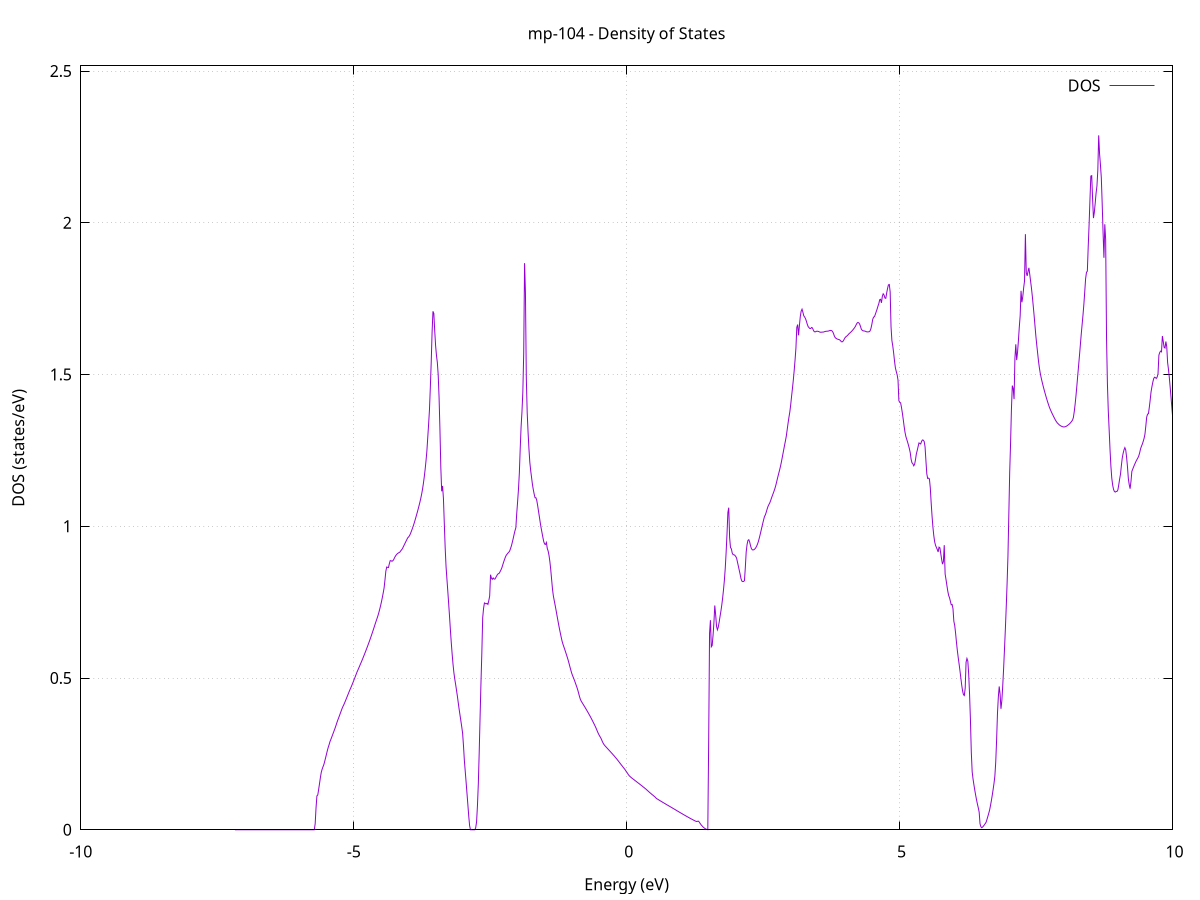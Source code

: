 set title 'mp-104 - Density of States'
set xlabel 'Energy (eV)'
set ylabel 'DOS (states/eV)'
set grid
set xrange [-10:10]
set yrange [0:2.517]
set xzeroaxis lt -1
set terminal png size 800,600
set output 'mp-104_dos_gnuplot.png'
plot '-' using 1:2 with lines title 'DOS'
-7.176800 0.000000
-7.160800 0.000000
-7.144800 0.000000
-7.128800 0.000000
-7.112900 0.000000
-7.096900 0.000000
-7.080900 0.000000
-7.064900 0.000000
-7.048900 0.000000
-7.032900 0.000000
-7.016900 0.000000
-7.001000 0.000000
-6.985000 0.000000
-6.969000 0.000000
-6.953000 0.000000
-6.937000 0.000000
-6.921000 0.000000
-6.905100 0.000000
-6.889100 0.000000
-6.873100 0.000000
-6.857100 0.000000
-6.841100 0.000000
-6.825100 0.000000
-6.809100 0.000000
-6.793200 0.000000
-6.777200 0.000000
-6.761200 0.000000
-6.745200 0.000000
-6.729200 0.000000
-6.713200 0.000000
-6.697300 0.000000
-6.681300 0.000000
-6.665300 0.000000
-6.649300 0.000000
-6.633300 0.000000
-6.617300 0.000000
-6.601300 0.000000
-6.585400 0.000000
-6.569400 0.000000
-6.553400 0.000000
-6.537400 0.000000
-6.521400 0.000000
-6.505400 0.000000
-6.489500 0.000000
-6.473500 0.000000
-6.457500 0.000000
-6.441500 0.000000
-6.425500 0.000000
-6.409500 0.000000
-6.393500 0.000000
-6.377600 0.000000
-6.361600 0.000000
-6.345600 0.000000
-6.329600 0.000000
-6.313600 0.000000
-6.297600 0.000000
-6.281700 0.000000
-6.265700 0.000000
-6.249700 0.000000
-6.233700 0.000000
-6.217700 0.000000
-6.201700 0.000000
-6.185800 0.000000
-6.169800 0.000000
-6.153800 0.000000
-6.137800 0.000000
-6.121800 0.000000
-6.105800 0.000000
-6.089800 0.000000
-6.073900 0.000000
-6.057900 0.000000
-6.041900 0.000000
-6.025900 0.000000
-6.009900 0.000000
-5.993900 0.000000
-5.978000 0.000000
-5.962000 0.000000
-5.946000 0.000000
-5.930000 0.000000
-5.914000 0.000000
-5.898000 0.000000
-5.882000 0.000000
-5.866100 0.000000
-5.850100 0.000000
-5.834100 0.000000
-5.818100 0.000000
-5.802100 0.000000
-5.786100 0.000000
-5.770200 0.000000
-5.754200 0.000000
-5.738200 0.000000
-5.722200 0.000100
-5.706200 0.019800
-5.690200 0.072600
-5.674200 0.111600
-5.658300 0.114900
-5.642300 0.133100
-5.626300 0.152400
-5.610300 0.172500
-5.594300 0.189400
-5.578300 0.199700
-5.562400 0.207800
-5.546400 0.215300
-5.530400 0.226200
-5.514400 0.237800
-5.498400 0.249600
-5.482400 0.261500
-5.466400 0.271900
-5.450500 0.280700
-5.434500 0.290900
-5.418500 0.297900
-5.402500 0.305400
-5.386500 0.313200
-5.370500 0.320900
-5.354600 0.328500
-5.338600 0.336400
-5.322600 0.344900
-5.306600 0.353900
-5.290600 0.362000
-5.274600 0.369500
-5.258700 0.377300
-5.242700 0.385200
-5.226700 0.393000
-5.210700 0.400700
-5.194700 0.407300
-5.178700 0.413200
-5.162700 0.419900
-5.146800 0.426900
-5.130800 0.434100
-5.114800 0.441200
-5.098800 0.448400
-5.082800 0.455600
-5.066800 0.462500
-5.050900 0.469000
-5.034900 0.475700
-5.018900 0.482900
-5.002900 0.490100
-4.986900 0.497500
-4.970900 0.505000
-4.954900 0.512500
-4.939000 0.520000
-4.923000 0.526400
-4.907000 0.533200
-4.891000 0.540000
-4.875000 0.546700
-4.859000 0.553400
-4.843100 0.560300
-4.827100 0.567400
-4.811100 0.574600
-4.795100 0.581900
-4.779100 0.589300
-4.763100 0.596800
-4.747100 0.604400
-4.731200 0.612200
-4.715200 0.620100
-4.699200 0.628200
-4.683200 0.636500
-4.667200 0.644900
-4.651200 0.653500
-4.635300 0.662300
-4.619300 0.671200
-4.603300 0.680200
-4.587300 0.688700
-4.571300 0.697100
-4.555300 0.705900
-4.539300 0.716000
-4.523400 0.727100
-4.507400 0.738700
-4.491400 0.751500
-4.475400 0.765600
-4.459400 0.780700
-4.443400 0.797000
-4.427500 0.823100
-4.411500 0.851900
-4.395500 0.865800
-4.379500 0.864600
-4.363500 0.864000
-4.347500 0.876700
-4.331500 0.886700
-4.315600 0.886500
-4.299600 0.884700
-4.283600 0.886400
-4.267600 0.890300
-4.251600 0.896500
-4.235600 0.901800
-4.219700 0.905900
-4.203700 0.909000
-4.187700 0.911400
-4.171700 0.913200
-4.155700 0.914600
-4.139700 0.918800
-4.123800 0.922400
-4.107800 0.926100
-4.091800 0.932300
-4.075800 0.938200
-4.059800 0.944100
-4.043800 0.950000
-4.027800 0.955800
-4.011900 0.961700
-3.995900 0.964600
-3.979900 0.968600
-3.963900 0.974300
-3.947900 0.981700
-3.931900 0.989300
-3.916000 0.997500
-3.900000 1.006100
-3.884000 1.015400
-3.868000 1.025300
-3.852000 1.035400
-3.836000 1.045700
-3.820000 1.056300
-3.804100 1.067500
-3.788100 1.079100
-3.772100 1.091500
-3.756100 1.105500
-3.740100 1.121600
-3.724100 1.140400
-3.708200 1.162000
-3.692200 1.186600
-3.676200 1.214800
-3.660200 1.246800
-3.644200 1.291200
-3.628200 1.335500
-3.612200 1.384400
-3.596300 1.458600
-3.580300 1.540100
-3.564300 1.639200
-3.548300 1.708300
-3.532300 1.701200
-3.516300 1.644800
-3.500400 1.596600
-3.484400 1.563600
-3.468400 1.540100
-3.452400 1.499400
-3.436400 1.424700
-3.420400 1.318900
-3.404400 1.194400
-3.388500 1.115300
-3.372500 1.132900
-3.356500 1.092100
-3.340500 1.009700
-3.324500 0.929000
-3.308500 0.867300
-3.292600 0.826500
-3.276600 0.786600
-3.260600 0.745400
-3.244600 0.702700
-3.228600 0.657700
-3.212600 0.616100
-3.196600 0.578600
-3.180700 0.545400
-3.164700 0.517500
-3.148700 0.496600
-3.132700 0.478500
-3.116700 0.459600
-3.100700 0.440000
-3.084800 0.418200
-3.068800 0.397300
-3.052800 0.377800
-3.036800 0.358700
-3.020800 0.339000
-3.004800 0.317500
-2.988900 0.276300
-2.972900 0.228400
-2.956900 0.192700
-2.940900 0.156600
-2.924900 0.119900
-2.908900 0.082800
-2.892900 0.045200
-2.877000 0.013500
-2.861000 0.000000
-2.845000 0.000000
-2.829000 0.000000
-2.813000 0.000000
-2.797000 0.000000
-2.781100 0.000000
-2.765100 0.006900
-2.749100 0.026300
-2.733100 0.079800
-2.717100 0.151800
-2.701100 0.255100
-2.685100 0.370800
-2.669200 0.481900
-2.653200 0.580800
-2.637200 0.698700
-2.621200 0.729600
-2.605200 0.747400
-2.589200 0.745700
-2.573300 0.744400
-2.557300 0.746000
-2.541300 0.742600
-2.525300 0.755100
-2.509300 0.770200
-2.493300 0.840400
-2.477300 0.829100
-2.461400 0.825300
-2.445400 0.829800
-2.429400 0.826300
-2.413400 0.825800
-2.397400 0.831000
-2.381400 0.836400
-2.365500 0.841400
-2.349500 0.843900
-2.333500 0.845400
-2.317500 0.851000
-2.301500 0.856700
-2.285500 0.863500
-2.269500 0.873000
-2.253600 0.882000
-2.237600 0.890400
-2.221600 0.898400
-2.205600 0.904600
-2.189600 0.908300
-2.173600 0.911800
-2.157700 0.914600
-2.141700 0.919200
-2.125700 0.927600
-2.109700 0.936400
-2.093700 0.948000
-2.077700 0.960200
-2.061800 0.973400
-2.045800 0.985200
-2.029800 0.995100
-2.013800 1.041800
-1.997800 1.080300
-1.981800 1.121600
-1.965800 1.175300
-1.949900 1.255000
-1.933900 1.327200
-1.917900 1.376300
-1.901900 1.442200
-1.885900 1.568000
-1.869900 1.867100
-1.854000 1.769400
-1.838000 1.488400
-1.822000 1.374600
-1.806000 1.310600
-1.790000 1.255600
-1.774000 1.211200
-1.758000 1.183700
-1.742100 1.161100
-1.726100 1.138000
-1.710100 1.120800
-1.694100 1.106000
-1.678100 1.094200
-1.662100 1.094000
-1.646200 1.085000
-1.630200 1.068100
-1.614200 1.049200
-1.598200 1.030500
-1.582200 1.011100
-1.566200 0.994000
-1.550200 0.978400
-1.534300 0.963300
-1.518300 0.949100
-1.502300 0.941400
-1.486300 0.940300
-1.470300 0.946700
-1.454300 0.927200
-1.438400 0.918600
-1.422400 0.904200
-1.406400 0.883600
-1.390400 0.856800
-1.374400 0.824600
-1.358400 0.792600
-1.342400 0.770400
-1.326500 0.755200
-1.310500 0.740300
-1.294500 0.724900
-1.278500 0.708500
-1.262500 0.692600
-1.246500 0.676700
-1.230600 0.661900
-1.214600 0.647800
-1.198600 0.634200
-1.182600 0.621300
-1.166600 0.611400
-1.150600 0.603000
-1.134600 0.594500
-1.118700 0.585900
-1.102700 0.577000
-1.086700 0.567900
-1.070700 0.558400
-1.054700 0.547700
-1.038700 0.536600
-1.022800 0.526200
-1.006800 0.516100
-0.990800 0.508100
-0.974800 0.500900
-0.958800 0.493600
-0.942800 0.485700
-0.926900 0.477500
-0.910900 0.469300
-0.894900 0.460200
-0.878900 0.449300
-0.862900 0.438500
-0.846900 0.429300
-0.830900 0.423500
-0.815000 0.418800
-0.799000 0.414100
-0.783000 0.409400
-0.767000 0.404700
-0.751000 0.399900
-0.735000 0.395100
-0.719100 0.390100
-0.703100 0.385100
-0.687100 0.379900
-0.671100 0.374800
-0.655100 0.369400
-0.639100 0.363900
-0.623100 0.358200
-0.607200 0.352500
-0.591200 0.346700
-0.575200 0.340700
-0.559200 0.334400
-0.543200 0.327400
-0.527200 0.320500
-0.511300 0.314400
-0.495300 0.309100
-0.479300 0.304200
-0.463300 0.298900
-0.447300 0.291600
-0.431300 0.285700
-0.415300 0.280900
-0.399400 0.277300
-0.383400 0.274100
-0.367400 0.271000
-0.351400 0.267900
-0.335400 0.264700
-0.319400 0.261600
-0.303500 0.258500
-0.287500 0.255300
-0.271500 0.252100
-0.255500 0.248900
-0.239500 0.245600
-0.223500 0.242300
-0.207500 0.238900
-0.191600 0.235500
-0.175600 0.232000
-0.159600 0.228300
-0.143600 0.224600
-0.127600 0.220800
-0.111600 0.217100
-0.095700 0.213400
-0.079700 0.209700
-0.063700 0.206000
-0.047700 0.202400
-0.031700 0.198700
-0.015700 0.194300
0.000200 0.190200
0.016200 0.186400
0.032200 0.181300
0.048200 0.178000
0.064200 0.175200
0.080200 0.172600
0.096200 0.170300
0.112100 0.168100
0.128100 0.165800
0.144100 0.163600
0.160100 0.161400
0.176100 0.159200
0.192100 0.156900
0.208000 0.154700
0.224000 0.152500
0.240000 0.150300
0.256000 0.148000
0.272000 0.145800
0.288000 0.143500
0.304000 0.141200
0.319900 0.138900
0.335900 0.136600
0.351900 0.134200
0.367900 0.131600
0.383900 0.129000
0.399900 0.126400
0.415800 0.123800
0.431800 0.121300
0.447800 0.118900
0.463800 0.116400
0.479800 0.114100
0.495800 0.111700
0.511800 0.109400
0.527700 0.106700
0.543700 0.103400
0.559700 0.101600
0.575700 0.099900
0.591700 0.098100
0.607700 0.096300
0.623600 0.094600
0.639600 0.092800
0.655600 0.091100
0.671600 0.089400
0.687600 0.087700
0.703600 0.086000
0.719600 0.084300
0.735500 0.082600
0.751500 0.080900
0.767500 0.079200
0.783500 0.077600
0.799500 0.075900
0.815500 0.074200
0.831400 0.072500
0.847400 0.070800
0.863400 0.069100
0.879400 0.067400
0.895400 0.065700
0.911400 0.064000
0.927400 0.062200
0.943300 0.060500
0.959300 0.058800
0.975300 0.057100
0.991300 0.055400
1.007300 0.053800
1.023300 0.052100
1.039200 0.050400
1.055200 0.048700
1.071200 0.047100
1.087200 0.045400
1.103200 0.043800
1.119200 0.042200
1.135100 0.040600
1.151100 0.039000
1.167100 0.037400
1.183100 0.035900
1.199100 0.034300
1.215100 0.032800
1.231100 0.031300
1.247000 0.029900
1.263000 0.028400
1.279000 0.027300
1.295000 0.027700
1.311000 0.028600
1.327000 0.026200
1.342900 0.021800
1.358900 0.017700
1.374900 0.014100
1.390900 0.010900
1.406900 0.008100
1.422900 0.005700
1.438900 0.003800
1.454800 0.002200
1.470800 0.001100
1.486800 0.000300
1.502800 0.292400
1.518800 0.647200
1.534800 0.690600
1.550700 0.602800
1.566700 0.607100
1.582700 0.640000
1.598700 0.682500
1.614700 0.739000
1.630700 0.708400
1.646700 0.670600
1.662600 0.658800
1.678600 0.667900
1.694600 0.683900
1.710600 0.702400
1.726600 0.720100
1.742600 0.740300
1.758500 0.763600
1.774500 0.790800
1.790500 0.822200
1.806500 0.861700
1.822500 0.913900
1.838500 0.974400
1.854500 1.045000
1.870400 1.061300
1.886400 0.963200
1.902400 0.930200
1.918400 0.925700
1.934400 0.911800
1.950400 0.906400
1.966300 0.906200
1.982300 0.904300
1.998300 0.900600
2.014300 0.895100
2.030300 0.882000
2.046300 0.868800
2.062300 0.855600
2.078200 0.842500
2.094200 0.828000
2.110200 0.819600
2.126200 0.817700
2.142200 0.818200
2.158200 0.820800
2.174100 0.863900
2.190100 0.915500
2.206100 0.940000
2.222100 0.953400
2.238100 0.955800
2.254100 0.947900
2.270000 0.935500
2.286000 0.926400
2.302000 0.922400
2.318000 0.922000
2.334000 0.923100
2.350000 0.925500
2.366000 0.929400
2.381900 0.934700
2.397900 0.941600
2.413900 0.950200
2.429900 0.961200
2.445900 0.972900
2.461900 0.985000
2.477800 0.997500
2.493800 1.009700
2.509800 1.021500
2.525800 1.032400
2.541800 1.037800
2.557800 1.046700
2.573800 1.056700
2.589700 1.065400
2.605700 1.071500
2.621700 1.077100
2.637700 1.084400
2.653700 1.093200
2.669700 1.101000
2.685600 1.108700
2.701600 1.116600
2.717600 1.125300
2.733600 1.135600
2.749600 1.147400
2.765600 1.159700
2.781600 1.171000
2.797500 1.182200
2.813500 1.193900
2.829500 1.206900
2.845500 1.221700
2.861500 1.237000
2.877500 1.252100
2.893400 1.267400
2.909400 1.281800
2.925400 1.297600
2.941400 1.318800
2.957400 1.339900
2.973400 1.359300
2.989400 1.376800
3.005300 1.400300
3.021300 1.427800
3.037300 1.453800
3.053300 1.481600
3.069300 1.513000
3.085300 1.547800
3.101200 1.586800
3.117200 1.655600
3.133200 1.664700
3.149200 1.629300
3.165200 1.661200
3.181200 1.691200
3.197100 1.708800
3.213100 1.715400
3.229100 1.705100
3.245100 1.693600
3.261100 1.689400
3.277100 1.684000
3.293100 1.675600
3.309000 1.665700
3.325000 1.658000
3.341000 1.654400
3.357000 1.651600
3.373000 1.652000
3.389000 1.655100
3.404900 1.653200
3.420900 1.645900
3.436900 1.641300
3.452900 1.640400
3.468900 1.641800
3.484900 1.642800
3.500900 1.642500
3.516800 1.641900
3.532800 1.640300
3.548800 1.639400
3.564800 1.639400
3.580800 1.639800
3.596800 1.639800
3.612700 1.640300
3.628700 1.641500
3.644700 1.642200
3.660700 1.642700
3.676700 1.642800
3.692700 1.643100
3.708700 1.644000
3.724600 1.645200
3.740600 1.645200
3.756600 1.644500
3.772600 1.641800
3.788600 1.635700
3.804600 1.627200
3.820500 1.621700
3.836500 1.619300
3.852500 1.617300
3.868500 1.616300
3.884500 1.615500
3.900500 1.614400
3.916500 1.612100
3.932400 1.608200
3.948400 1.607600
3.964400 1.609800
3.980400 1.614400
3.996400 1.620100
4.012400 1.623800
4.028300 1.626000
4.044300 1.628300
4.060300 1.631600
4.076300 1.635000
4.092300 1.637300
4.108300 1.639900
4.124300 1.642900
4.140200 1.646100
4.156200 1.649900
4.172200 1.653500
4.188200 1.657800
4.204200 1.663800
4.220200 1.669200
4.236100 1.671700
4.252100 1.670400
4.268100 1.666500
4.284100 1.658500
4.300100 1.649100
4.316100 1.645700
4.332000 1.644100
4.348000 1.643400
4.364000 1.643300
4.380000 1.642000
4.396000 1.640700
4.412000 1.640500
4.428000 1.640600
4.443900 1.641000
4.459900 1.643800
4.475900 1.651900
4.491900 1.665200
4.507900 1.681400
4.523900 1.689200
4.539800 1.690500
4.555800 1.698400
4.571800 1.706900
4.587800 1.715300
4.603800 1.725100
4.619800 1.733500
4.635800 1.746600
4.651700 1.747800
4.667700 1.736200
4.683700 1.757100
4.699700 1.766000
4.715700 1.761900
4.731700 1.751900
4.747600 1.751100
4.763600 1.768400
4.779600 1.783400
4.795600 1.795400
4.811600 1.796700
4.827600 1.772500
4.843600 1.656900
4.859500 1.611800
4.875500 1.594000
4.891500 1.571100
4.907500 1.544200
4.923500 1.521900
4.939500 1.509900
4.955400 1.499200
4.971400 1.481900
4.987400 1.413500
5.003400 1.408700
5.019400 1.406600
5.035400 1.391100
5.051400 1.372700
5.067300 1.352100
5.083300 1.329600
5.099300 1.310100
5.115300 1.295900
5.131300 1.286500
5.147300 1.277200
5.163200 1.267100
5.179200 1.256000
5.195200 1.242700
5.211200 1.221000
5.227200 1.209100
5.243200 1.206300
5.259100 1.199300
5.275100 1.203700
5.291100 1.218800
5.307100 1.238100
5.323100 1.249600
5.339100 1.262300
5.355100 1.274600
5.371000 1.273100
5.387000 1.271100
5.403000 1.279900
5.419000 1.284400
5.435000 1.283600
5.451000 1.279300
5.466900 1.261800
5.482900 1.215600
5.498900 1.172800
5.514900 1.157500
5.530900 1.158700
5.546900 1.156100
5.562900 1.126500
5.578800 1.077400
5.594800 1.034200
5.610800 0.997400
5.626800 0.969300
5.642800 0.948900
5.658800 0.937300
5.674700 0.930200
5.690700 0.923500
5.706700 0.915300
5.722700 0.931300
5.738700 0.929100
5.754700 0.910100
5.770700 0.890500
5.786600 0.875200
5.802600 0.883400
5.818600 0.937800
5.834600 0.842700
5.850600 0.824800
5.866600 0.805600
5.882500 0.787000
5.898500 0.772500
5.914500 0.764800
5.930500 0.753200
5.946500 0.741400
5.962500 0.742300
5.978500 0.728700
5.994400 0.686900
6.010400 0.673200
6.026400 0.647800
6.042400 0.617500
6.058400 0.590600
6.074400 0.567500
6.090300 0.546500
6.106300 0.524200
6.122300 0.500500
6.138300 0.476700
6.154300 0.457800
6.170300 0.445200
6.186300 0.442400
6.202200 0.466700
6.218200 0.552000
6.234200 0.564500
6.250200 0.556100
6.266200 0.513200
6.282200 0.446900
6.298100 0.363000
6.314100 0.255400
6.330100 0.190800
6.346100 0.167100
6.362100 0.148100
6.378100 0.130300
6.394000 0.113900
6.410000 0.098700
6.426000 0.084900
6.442000 0.072300
6.458000 0.058300
6.474000 0.019700
6.490000 0.010000
6.505900 0.006800
6.521900 0.009200
6.537900 0.012500
6.553900 0.016300
6.569900 0.020500
6.585900 0.025100
6.601800 0.034500
6.617800 0.044300
6.633800 0.054400
6.649800 0.065300
6.665800 0.080000
6.681800 0.096100
6.697800 0.113600
6.713700 0.132400
6.729700 0.152700
6.745700 0.176900
6.761700 0.223000
6.777700 0.295900
6.793700 0.384300
6.809600 0.438100
6.825600 0.472200
6.841600 0.446500
6.857600 0.398500
6.873600 0.425700
6.889600 0.473400
6.905600 0.529000
6.921500 0.592400
6.937500 0.658700
6.953500 0.730800
6.969500 0.809800
6.985500 0.901700
7.001500 1.038300
7.017400 1.177900
7.033400 1.272400
7.049400 1.386100
7.065400 1.463500
7.081400 1.454500
7.097400 1.419200
7.113400 1.554200
7.129300 1.599700
7.145300 1.547500
7.161300 1.574000
7.177300 1.611900
7.193300 1.656300
7.209300 1.693500
7.225200 1.775800
7.241200 1.738000
7.257200 1.756400
7.273200 1.785400
7.289200 1.808200
7.305200 1.962600
7.321200 1.835100
7.337100 1.825000
7.353100 1.839500
7.369100 1.851600
7.385100 1.829900
7.401100 1.806500
7.417100 1.783300
7.433000 1.756100
7.449000 1.725600
7.465000 1.694100
7.481000 1.660200
7.497000 1.626600
7.513000 1.597900
7.528900 1.571400
7.544900 1.544700
7.560900 1.522400
7.576900 1.504700
7.592900 1.490400
7.608900 1.477700
7.624900 1.465900
7.640800 1.454800
7.656800 1.444000
7.672800 1.433700
7.688800 1.423600
7.704800 1.414200
7.720800 1.405100
7.736700 1.396400
7.752700 1.388700
7.768700 1.381900
7.784700 1.375500
7.800700 1.369300
7.816700 1.363500
7.832700 1.357800
7.848600 1.352100
7.864600 1.347100
7.880600 1.342800
7.896600 1.339300
7.912600 1.336500
7.928600 1.333800
7.944500 1.331700
7.960500 1.330000
7.976500 1.328800
7.992500 1.327700
8.008500 1.327300
8.024500 1.327500
8.040500 1.328300
8.056400 1.329800
8.072400 1.331600
8.088400 1.333800
8.104400 1.336200
8.120400 1.338900
8.136400 1.342100
8.152300 1.345700
8.168300 1.349800
8.184300 1.358400
8.200300 1.378200
8.216300 1.402500
8.232300 1.431100
8.248300 1.463500
8.264200 1.497300
8.280200 1.530100
8.296200 1.563600
8.312200 1.598200
8.328200 1.632900
8.344200 1.664600
8.360100 1.695700
8.376100 1.730900
8.392100 1.772100
8.408100 1.815600
8.424100 1.836700
8.440100 1.840600
8.456000 1.921200
8.472000 1.993800
8.488000 2.076200
8.504000 2.153900
8.520000 2.155300
8.536000 2.080200
8.552000 2.015500
8.567900 2.034200
8.583900 2.064500
8.599900 2.097200
8.615900 2.121300
8.631900 2.172800
8.647900 2.288100
8.663800 2.227700
8.679800 2.191500
8.695800 2.148700
8.711800 2.064200
8.727800 1.969800
8.743800 1.884700
8.759800 1.995300
8.775700 1.944400
8.791700 1.618000
8.807700 1.469300
8.823700 1.380400
8.839700 1.316900
8.855700 1.252000
8.871600 1.197900
8.887600 1.158800
8.903600 1.136000
8.919600 1.121800
8.935600 1.114600
8.951600 1.112700
8.967600 1.114700
8.983500 1.115000
8.999500 1.119900
9.015500 1.136700
9.031500 1.155600
9.047500 1.171800
9.063500 1.200300
9.079400 1.224800
9.095400 1.240200
9.111400 1.251700
9.127400 1.259100
9.143400 1.251300
9.159400 1.227000
9.175400 1.195700
9.191300 1.156600
9.207300 1.137100
9.223300 1.123800
9.239300 1.147800
9.255300 1.180800
9.271300 1.188200
9.287200 1.195500
9.303200 1.202500
9.319200 1.209100
9.335200 1.215300
9.351200 1.220700
9.367200 1.225800
9.383200 1.232500
9.399100 1.242700
9.415100 1.255400
9.431100 1.263600
9.447100 1.270600
9.463100 1.279500
9.479100 1.289500
9.495000 1.303000
9.511000 1.329900
9.527000 1.359300
9.543000 1.369500
9.559000 1.370800
9.575000 1.391600
9.590900 1.415900
9.606900 1.442700
9.622900 1.459600
9.638900 1.474300
9.654900 1.486500
9.670900 1.491200
9.686900 1.489700
9.702800 1.487200
9.718800 1.491500
9.734800 1.502500
9.750800 1.563900
9.766800 1.573000
9.782800 1.577200
9.798700 1.574900
9.814700 1.626800
9.830700 1.609000
9.846700 1.589400
9.862700 1.587200
9.878700 1.608800
9.894700 1.591800
9.910600 1.539400
9.926600 1.516500
9.942600 1.488500
9.958600 1.455900
9.974600 1.421700
9.990600 1.386200
10.006500 1.352300
10.022500 1.318800
10.038500 1.284900
10.054500 1.255500
10.070500 1.229900
10.086500 1.205500
10.102500 1.182000
10.118400 1.159200
10.134400 1.138600
10.150400 1.119500
10.166400 1.094900
10.182400 1.080900
10.198400 1.067600
10.214300 1.054200
10.230300 1.041100
10.246300 1.025500
10.262300 1.010200
10.278300 0.993600
10.294300 0.977400
10.310300 0.963300
10.326200 0.951100
10.342200 0.940300
10.358200 0.929800
10.374200 0.920500
10.390200 0.912100
10.406200 0.904000
10.422100 0.895900
10.438100 0.887500
10.454100 0.879000
10.470100 0.870700
10.486100 0.862700
10.502100 0.855000
10.518000 0.847700
10.534000 0.840000
10.550000 0.833200
10.566000 0.832500
10.582000 0.839100
10.598000 0.852600
10.614000 0.873100
10.629900 0.901200
10.645900 0.937100
10.661900 0.970600
10.677900 1.001200
10.693900 1.042000
10.709900 1.088400
10.725800 1.139500
10.741800 1.189800
10.757800 1.253900
10.773800 1.389000
10.789800 1.502800
10.805800 1.579100
10.821800 1.626700
10.837700 1.638100
10.853700 1.641800
10.869700 1.648900
10.885700 1.667900
10.901700 1.686000
10.917700 1.711000
10.933600 1.724400
10.949600 1.722400
10.965600 1.721800
10.981600 1.776200
10.997600 1.789500
11.013600 1.782000
11.029600 1.760100
11.045500 1.731900
11.061500 1.721400
11.077500 1.723200
11.093500 1.726600
11.109500 1.728900
11.125500 1.732200
11.141400 1.730400
11.157400 1.737200
11.173400 1.744600
11.189400 1.770200
11.205400 1.794400
11.221400 1.801900
11.237400 1.801500
11.253300 1.817200
11.269300 1.811900
11.285300 1.798000
11.301300 1.773700
11.317300 1.748000
11.333300 1.729700
11.349200 1.717700
11.365200 1.710600
11.381200 1.707700
11.397200 1.704000
11.413200 1.693300
11.429200 1.680200
11.445200 1.662200
11.461100 1.641000
11.477100 1.611300
11.493100 1.574000
11.509100 1.541300
11.525100 1.522500
11.541100 1.522900
11.557000 1.520700
11.573000 1.515000
11.589000 1.507600
11.605000 1.497900
11.621000 1.489100
11.637000 1.480200
11.652900 1.527800
11.668900 1.587400
11.684900 1.641500
11.700900 1.694600
11.716900 1.729000
11.732900 1.761500
11.748900 1.738800
11.764800 1.687800
11.780800 1.661800
11.796800 1.664000
11.812800 1.651400
11.828800 1.637300
11.844800 1.630600
11.860700 1.628700
11.876700 1.625400
11.892700 1.624100
11.908700 1.624400
11.924700 1.637600
11.940700 1.672500
11.956700 1.702100
11.972600 1.704500
11.988600 1.683300
12.004600 1.654100
12.020600 1.639600
12.036600 1.612300
12.052600 1.580100
12.068500 1.550500
12.084500 1.529200
12.100500 1.518300
12.116500 1.497200
12.132500 1.418700
12.148500 1.383100
12.164500 1.350800
12.180400 1.314500
12.196400 1.278000
12.212400 1.243700
12.228400 1.211400
12.244400 1.181500
12.260400 1.153700
12.276300 1.128000
12.292300 1.104600
12.308300 1.085600
12.324300 1.071300
12.340300 1.074200
12.356300 1.062900
12.372300 0.996300
12.388200 1.041800
12.404200 0.971600
12.420200 0.953700
12.436200 0.909500
12.452200 0.882900
12.468200 0.871100
12.484100 0.866800
12.500100 0.879300
12.516100 0.898500
12.532100 0.921000
12.548100 0.942500
12.564100 0.961300
12.580100 0.981000
12.596000 1.001200
12.612000 1.023800
12.628000 1.105000
12.644000 1.123800
12.660000 1.136500
12.676000 1.090900
12.691900 1.078700
12.707900 1.069700
12.723900 1.060400
12.739900 1.051400
12.755900 1.044200
12.771900 1.038500
12.787800 1.035300
12.803800 1.037700
12.819800 1.047000
12.835800 1.052900
12.851800 1.055400
12.867800 1.053900
12.883800 1.048300
12.899700 1.038900
12.915700 1.052100
12.931700 1.101700
12.947700 1.166600
12.963700 1.066000
12.979700 1.062700
12.995600 1.060700
13.011600 1.060400
13.027600 1.062900
13.043600 1.066800
13.059600 1.070900
13.075600 1.075000
13.091600 1.079600
13.107500 1.088600
13.123500 1.101400
13.139500 1.115100
13.155500 1.127400
13.171500 1.138100
13.187500 1.144200
13.203400 1.145800
13.219400 1.143300
13.235400 1.139900
13.251400 1.135700
13.267400 1.131300
13.283400 1.129400
13.299400 1.128600
13.315300 1.127900
13.331300 1.127300
13.347300 1.126600
13.363300 1.125200
13.379300 1.125400
13.395300 1.132700
13.411200 1.140100
13.427200 1.147200
13.443200 1.151800
13.459200 1.164700
13.475200 1.169800
13.491200 1.168700
13.507200 1.171100
13.523100 1.173700
13.539100 1.176000
13.555100 1.178200
13.571100 1.180200
13.587100 1.182300
13.603100 1.169700
13.619000 1.169600
13.635000 1.170500
13.651000 1.168100
13.667000 1.163300
13.683000 1.157500
13.699000 1.162400
13.714900 1.178100
13.730900 1.191200
13.746900 1.202100
13.762900 1.210900
13.778900 1.217400
13.794900 1.222800
13.810900 1.226500
13.826800 1.228400
13.842800 1.235900
13.858800 1.245700
13.874800 1.257700
13.890800 1.272400
13.906800 1.288400
13.922700 1.304300
13.938700 1.320000
13.954700 1.335500
13.970700 1.351700
13.986700 1.369300
14.002700 1.385900
14.018700 1.401500
14.034600 1.415000
14.050600 1.427000
14.066600 1.446800
14.082600 1.468600
14.098600 1.491900
14.114600 1.511800
14.130500 1.529700
14.146500 1.551100
14.162500 1.577100
14.178500 1.594000
14.194500 1.602000
14.210500 1.614200
14.226500 1.621700
14.242400 1.630300
14.258400 1.642500
14.274400 1.653800
14.290400 1.662700
14.306400 1.673200
14.322400 1.683700
14.338300 1.692800
14.354300 1.699100
14.370300 1.702400
14.386300 1.677800
14.402300 1.681400
14.418300 1.681300
14.434300 1.676600
14.450200 1.666500
14.466200 1.676900
14.482200 1.680300
14.498200 1.663300
14.514200 1.665600
14.530200 1.669900
14.546100 1.674300
14.562100 1.679600
14.578100 1.685900
14.594100 1.693300
14.610100 1.702100
14.626100 1.712900
14.642100 1.728600
14.658000 1.749700
14.674000 1.777000
14.690000 1.801200
14.706000 1.803000
14.722000 1.803200
14.738000 1.807000
14.753900 1.821700
14.769900 1.863500
14.785900 1.875700
14.801900 1.873700
14.817900 1.880000
14.833900 1.880200
14.849800 1.883700
14.865800 1.886800
14.881800 1.904400
14.897800 1.911700
14.913800 1.907300
14.929800 1.896000
14.945800 1.915700
14.961700 1.911500
14.977700 1.897900
14.993700 1.898400
15.009700 1.902300
15.025700 1.905200
15.041700 1.907900
15.057600 1.910000
15.073600 1.911400
15.089600 1.911700
15.105600 1.911800
15.121600 1.916500
15.137600 1.926600
15.153600 1.944500
15.169500 1.967400
15.185500 2.013900
15.201500 2.000500
15.217500 1.986300
15.233500 1.975100
15.249500 1.967300
15.265400 1.966100
15.281400 1.955800
15.297400 1.895900
15.313400 1.852800
15.329400 1.837400
15.345400 1.838400
15.361400 1.852100
15.377300 1.813500
15.393300 1.820300
15.409300 1.827700
15.425300 1.856200
15.441300 1.886500
15.457300 1.924500
15.473200 1.991000
15.489200 2.044800
15.505200 2.067000
15.521200 2.081000
15.537200 2.100600
15.553200 2.137100
15.569200 2.191400
15.585100 2.245700
15.601100 2.282000
15.617100 2.336100
15.633100 2.332900
15.649100 2.368900
15.665100 2.344800
15.681000 2.315500
15.697000 2.270100
15.713000 2.228400
15.729000 2.248500
15.745000 2.299600
15.761000 2.350900
15.776900 2.406400
15.792900 2.426100
15.808900 2.420000
15.824900 2.400200
15.840900 2.331400
15.856900 2.273100
15.872900 2.224200
15.888800 2.181400
15.904800 2.136700
15.920800 2.101500
15.936800 2.060600
15.952800 2.039900
15.968800 2.022300
15.984700 1.992700
16.000700 1.946200
16.016700 1.899600
16.032700 1.863300
16.048700 1.844500
16.064700 1.832300
16.080700 1.826300
16.096600 1.827400
16.112600 1.834500
16.128600 1.829900
16.144600 1.822400
16.160600 1.820500
16.176600 1.824000
16.192500 1.831600
16.208500 1.843900
16.224500 1.861500
16.240500 1.884800
16.256500 1.917600
16.272500 1.947400
16.288500 1.982600
16.304400 2.029400
16.320400 2.080000
16.336400 2.110000
16.352400 2.125200
16.368400 2.150200
16.384400 2.180400
16.400300 2.214100
16.416300 2.255000
16.432300 2.304600
16.448300 2.369800
16.464300 2.447600
16.480300 2.527200
16.496300 2.615800
16.512200 2.734800
16.528200 2.850800
16.544200 2.895700
16.560200 2.928000
16.576200 2.818300
16.592200 2.734700
16.608100 2.659500
16.624100 2.583300
16.640100 2.494100
16.656100 2.404200
16.672100 2.321300
16.688100 2.237900
16.704100 2.168400
16.720000 2.113600
16.736000 2.044100
16.752000 1.975200
16.768000 1.910500
16.784000 1.857900
16.800000 1.795400
16.815900 1.737300
16.831900 1.753400
16.847900 1.811700
16.863900 1.818900
16.879900 1.811900
16.895900 1.795600
16.911800 1.795300
16.927800 1.791600
16.943800 1.792600
16.959800 1.800900
16.975800 1.810500
16.991800 1.822200
17.007800 1.843100
17.023700 1.864200
17.039700 1.884100
17.055700 1.906300
17.071700 1.929300
17.087700 2.001500
17.103700 2.012600
17.119600 1.997700
17.135600 1.986200
17.151600 1.981900
17.167600 1.977700
17.183600 1.929800
17.199600 1.912400
17.215600 1.912900
17.231500 1.926800
17.247500 1.950300
17.263500 1.976800
17.279500 2.004500
17.295500 2.039600
17.311500 2.040900
17.327400 2.048500
17.343400 2.037100
17.359400 2.026000
17.375400 2.030000
17.391400 2.033100
17.407400 2.036300
17.423400 2.039600
17.439300 2.056300
17.455300 2.100500
17.471300 2.147000
17.487300 2.141600
17.503300 2.109000
17.519300 2.168600
17.535200 2.234000
17.551200 2.265600
17.567200 2.265800
17.583200 2.257800
17.599200 2.232000
17.615200 2.205500
17.631200 2.146500
17.647100 2.133000
17.663100 2.114100
17.679100 2.106900
17.695100 2.120500
17.711100 2.149800
17.727100 2.159600
17.743000 2.136400
17.759000 2.116200
17.775000 2.109800
17.791000 2.099600
17.807000 2.075200
17.823000 2.041500
17.839000 2.004600
17.854900 1.994200
17.870900 1.999200
17.886900 2.007700
17.902900 2.003800
17.918900 2.025000
17.934900 2.049700
17.950800 2.073700
17.966800 2.100500
17.982800 2.126900
17.998800 2.155200
18.014800 2.185600
18.030800 2.211800
18.046700 2.230600
18.062700 2.241300
18.078700 2.251400
18.094700 2.261300
18.110700 2.268100
18.126700 2.274000
18.142700 2.286600
18.158600 2.267500
18.174600 2.249900
18.190600 2.229000
18.206600 2.221500
18.222600 2.182500
18.238600 2.165800
18.254500 2.137000
18.270500 2.078300
18.286500 2.019100
18.302500 2.041300
18.318500 1.999600
18.334500 2.000500
18.350500 2.002700
18.366400 1.999200
18.382400 1.989100
18.398400 1.974700
18.414400 1.958600
18.430400 1.952900
18.446400 1.956900
18.462300 1.964200
18.478300 1.979000
18.494300 2.007900
18.510300 2.045700
18.526300 2.088800
18.542300 2.091700
18.558300 2.066800
18.574200 2.088100
18.590200 2.105700
18.606200 2.116000
18.622200 2.132600
18.638200 2.156000
18.654200 2.186100
18.670100 2.222000
18.686100 2.264100
18.702100 2.294300
18.718100 2.313800
18.734100 2.326000
18.750100 2.336500
18.766100 2.376500
18.782000 2.394000
18.798000 2.416500
18.814000 2.434500
18.830000 2.439600
18.846000 2.471300
18.862000 2.491300
18.877900 2.482500
18.893900 2.477200
18.909900 2.491000
18.925900 2.476100
18.941900 2.448400
18.957900 2.440300
18.973800 2.435300
18.989800 2.430500
19.005800 2.418100
19.021800 2.404400
19.037800 2.388400
19.053800 2.374400
19.069800 2.354000
19.085700 2.326700
19.101700 2.293600
19.117700 2.257600
19.133700 2.232400
19.149700 2.197600
19.165700 2.153200
19.181600 2.113500
19.197600 2.074200
19.213600 2.037900
19.229600 2.001800
19.245600 1.971700
19.261600 1.943500
19.277600 1.913400
19.293500 1.879900
19.309500 1.846000
19.325500 1.809600
19.341500 1.771000
19.357500 1.736800
19.373500 1.710900
19.389400 1.698100
19.405400 1.700900
19.421400 1.700000
19.437400 1.704100
19.453400 1.783500
19.469400 1.804800
19.485400 1.800600
19.501300 1.772800
19.517300 1.704700
19.533300 1.676000
19.549300 1.653400
19.565300 1.636400
19.581300 1.607900
19.597200 1.571400
19.613200 1.534700
19.629200 1.499200
19.645200 1.463800
19.661200 1.437700
19.677200 1.418700
19.693200 1.403100
19.709100 1.388700
19.725100 1.374300
19.741100 1.359200
19.757100 1.348700
19.773100 1.370700
19.789100 1.387000
19.805000 1.375700
19.821000 1.348200
19.837000 1.318100
19.853000 1.289000
19.869000 1.262500
19.885000 1.237900
19.901000 1.205800
19.916900 1.162000
19.932900 1.114100
19.948900 1.067300
19.964900 1.022000
19.980900 0.978900
19.996900 0.941100
20.012800 0.908000
20.028800 0.876300
20.044800 0.845800
20.060800 0.816600
20.076800 0.786300
20.092800 0.759100
20.108700 0.736700
20.124700 0.715200
20.140700 0.695500
20.156700 0.675500
20.172700 0.647300
20.188700 0.616600
20.204700 0.586900
20.220600 0.557700
20.236600 0.528800
20.252600 0.503600
20.268600 0.480700
20.284600 0.458400
20.300600 0.436500
20.316500 0.415300
20.332500 0.395000
20.348500 0.375700
20.364500 0.357600
20.380500 0.356400
20.396500 0.331900
20.412500 0.308500
20.428400 0.285900
20.444400 0.264100
20.460400 0.242900
20.476400 0.227200
20.492400 0.212200
20.508400 0.197500
20.524300 0.183100
20.540300 0.169000
20.556300 0.157700
20.572300 0.149600
20.588300 0.142200
20.604300 0.135600
20.620300 0.129600
20.636200 0.124200
20.652200 0.119300
20.668200 0.114400
20.684200 0.109600
20.700200 0.104900
20.716200 0.100200
20.732100 0.095500
20.748100 0.090900
20.764100 0.086300
20.780100 0.081800
20.796100 0.077300
20.812100 0.072900
20.828100 0.068700
20.844000 0.064600
20.860000 0.060800
20.876000 0.057200
20.892000 0.053900
20.908000 0.050800
20.924000 0.048100
20.939900 0.046100
20.955900 0.044700
20.971900 0.044100
20.987900 0.043700
21.003900 0.043200
21.019900 0.042800
21.035800 0.042400
21.051800 0.041900
21.067800 0.041500
21.083800 0.041100
21.099800 0.040600
21.115800 0.040200
21.131800 0.039800
21.147700 0.039400
21.163700 0.039000
21.179700 0.038600
21.195700 0.038200
21.211700 0.037800
21.227700 0.037400
21.243600 0.037100
21.259600 0.036800
21.275600 0.036500
21.291600 0.036200
21.307600 0.036000
21.323600 0.035700
21.339600 0.036400
21.355500 0.036800
21.371500 0.037100
21.387500 0.037100
21.403500 0.036700
21.419500 0.036300
21.435500 0.035800
21.451400 0.035300
21.467400 0.034800
21.483400 0.034300
21.499400 0.033900
21.515400 0.033400
21.531400 0.032900
21.547400 0.032500
21.563300 0.032000
21.579300 0.031600
21.595300 0.031100
21.611300 0.030700
21.627300 0.030200
21.643300 0.029800
21.659200 0.029300
21.675200 0.028900
21.691200 0.028500
21.707200 0.028000
21.723200 0.027600
21.739200 0.027200
21.755200 0.026800
21.771100 0.026400
21.787100 0.026000
21.803100 0.025600
21.819100 0.025200
21.835100 0.024800
21.851100 0.024400
21.867000 0.024000
21.883000 0.023600
21.899000 0.023200
21.915000 0.022800
21.931000 0.022500
21.947000 0.022100
21.963000 0.021700
21.978900 0.021400
21.994900 0.021000
22.010900 0.020600
22.026900 0.020300
22.042900 0.019900
22.058900 0.019600
22.074800 0.019300
22.090800 0.018900
22.106800 0.018600
22.122800 0.018300
22.138800 0.017900
22.154800 0.017600
22.170700 0.017300
22.186700 0.017000
22.202700 0.016700
22.218700 0.016300
22.234700 0.016000
22.250700 0.015700
22.266700 0.015400
22.282600 0.015200
22.298600 0.014900
22.314600 0.014600
22.330600 0.014500
22.346600 0.014400
22.362600 0.014300
22.378500 0.014400
22.394500 0.014500
22.410500 0.014700
22.426500 0.015000
22.442500 0.015300
22.458500 0.015800
22.474500 0.016300
22.490400 0.016800
22.506400 0.017500
22.522400 0.019200
22.538400 0.023100
22.554400 0.029200
22.570400 0.034900
22.586300 0.029300
22.602300 0.011000
22.618300 0.008100
22.634300 0.007700
22.650300 0.007400
22.666300 0.007000
22.682300 0.006700
22.698200 0.006400
22.714200 0.006100
22.730200 0.005700
22.746200 0.005400
22.762200 0.005200
22.778200 0.004900
22.794100 0.004600
22.810100 0.004300
22.826100 0.004100
22.842100 0.003800
22.858100 0.003600
22.874100 0.003400
22.890100 0.003100
22.906000 0.002900
22.922000 0.002700
22.938000 0.002500
22.954000 0.002300
22.970000 0.002100
22.986000 0.001900
23.001900 0.001800
23.017900 0.001600
23.033900 0.001400
23.049900 0.001300
23.065900 0.001200
23.081900 0.001000
23.097900 0.000900
23.113800 0.000800
23.129800 0.000700
23.145800 0.000600
23.161800 0.000500
23.177800 0.000400
23.193800 0.000300
23.209700 0.000300
23.225700 0.000200
23.241700 0.000100
23.257700 0.000100
23.273700 0.000100
23.289700 0.000000
23.305600 0.000000
23.321600 0.000000
23.337600 0.000000
23.353600 0.000000
23.369600 0.000000
23.385600 0.000000
23.401600 0.000000
23.417500 0.000000
23.433500 0.000000
23.449500 0.000000
23.465500 0.000000
23.481500 0.000000
23.497500 0.000000
23.513400 0.000000
23.529400 0.000000
23.545400 0.000000
23.561400 0.000000
23.577400 0.000000
23.593400 0.000000
23.609400 0.000000
23.625300 0.000000
23.641300 0.000000
23.657300 0.000000
23.673300 0.000000
23.689300 0.000000
23.705300 0.000000
23.721200 0.000000
23.737200 0.000000
23.753200 0.000000
23.769200 0.000000
23.785200 0.000000
23.801200 0.000000
23.817200 0.000000
23.833100 0.000000
23.849100 0.000000
23.865100 0.000000
23.881100 0.000000
23.897100 0.000000
23.913100 0.000000
23.929000 0.000000
23.945000 0.000000
23.961000 0.000000
23.977000 0.000000
23.993000 0.000000
24.009000 0.000000
24.025000 0.000000
24.040900 0.000000
24.056900 0.000000
24.072900 0.000000
24.088900 0.000000
24.104900 0.000000
24.120900 0.000000
24.136800 0.000000
24.152800 0.000000
24.168800 0.000000
24.184800 0.000000
24.200800 0.000000
24.216800 0.000000
24.232700 0.000000
24.248700 0.000000
24.264700 0.000000
24.280700 0.000000
24.296700 0.000000
24.312700 0.000000
24.328700 0.000000
24.344600 0.000000
24.360600 0.000000
24.376600 0.000000
24.392600 0.000000
24.408600 0.000000
24.424600 0.000000
24.440500 0.000000
24.456500 0.000000
24.472500 0.000000
24.488500 0.000000
24.504500 0.000000
24.520500 0.000000
24.536500 0.000000
24.552400 0.000000
24.568400 0.000000
24.584400 0.000000
24.600400 0.000000
24.616400 0.000000
24.632400 0.000000
24.648300 0.000000
24.664300 0.000000
24.680300 0.000000
24.696300 0.000000
24.712300 0.000000
24.728300 0.000000
24.744300 0.000000
24.760200 0.000000
24.776200 0.000000
24.792200 0.000000
e
